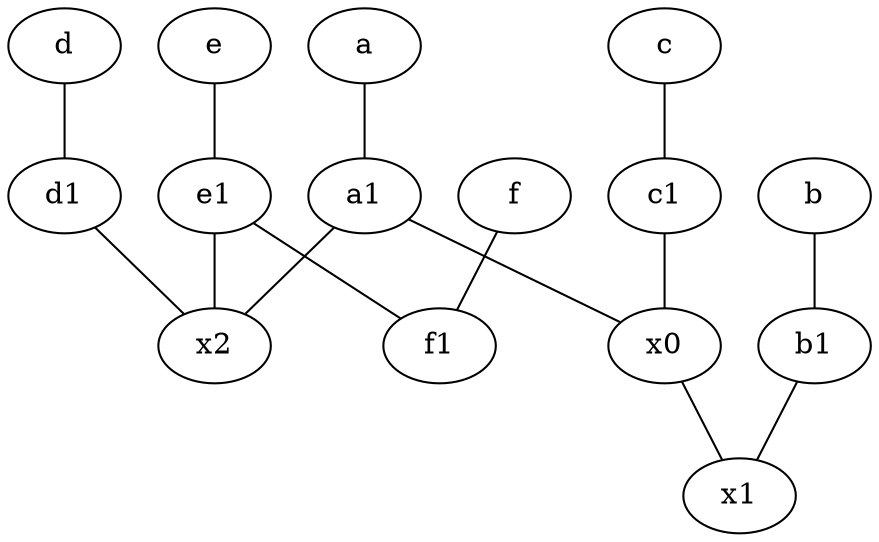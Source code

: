 graph {
	node [labelfontsize=50]
	x2 [labelfontsize=50]
	d1 [labelfontsize=50 pos="3,5!"]
	c1 [labelfontsize=50 pos="4.5,3!"]
	x0 [labelfontsize=50]
	x1 [labelfontsize=50]
	e1 [labelfontsize=50 pos="7,7!"]
	f1 [labelfontsize=50 pos="3,8!"]
	a1 [labelfontsize=50 pos="8,3!"]
	e [labelfontsize=50 pos="7,9!"]
	b1 [labelfontsize=50 pos="9,4!"]
	x0 -- x1
	a1 -- x2
	e -- e1
	d1 -- x2
	a1 -- x0
	b1 -- x1
	a -- a1
	e1 -- f1
	b -- b1
	c1 -- x0
	d -- d1
	f -- f1
	e1 -- x2
	c -- c1
}
